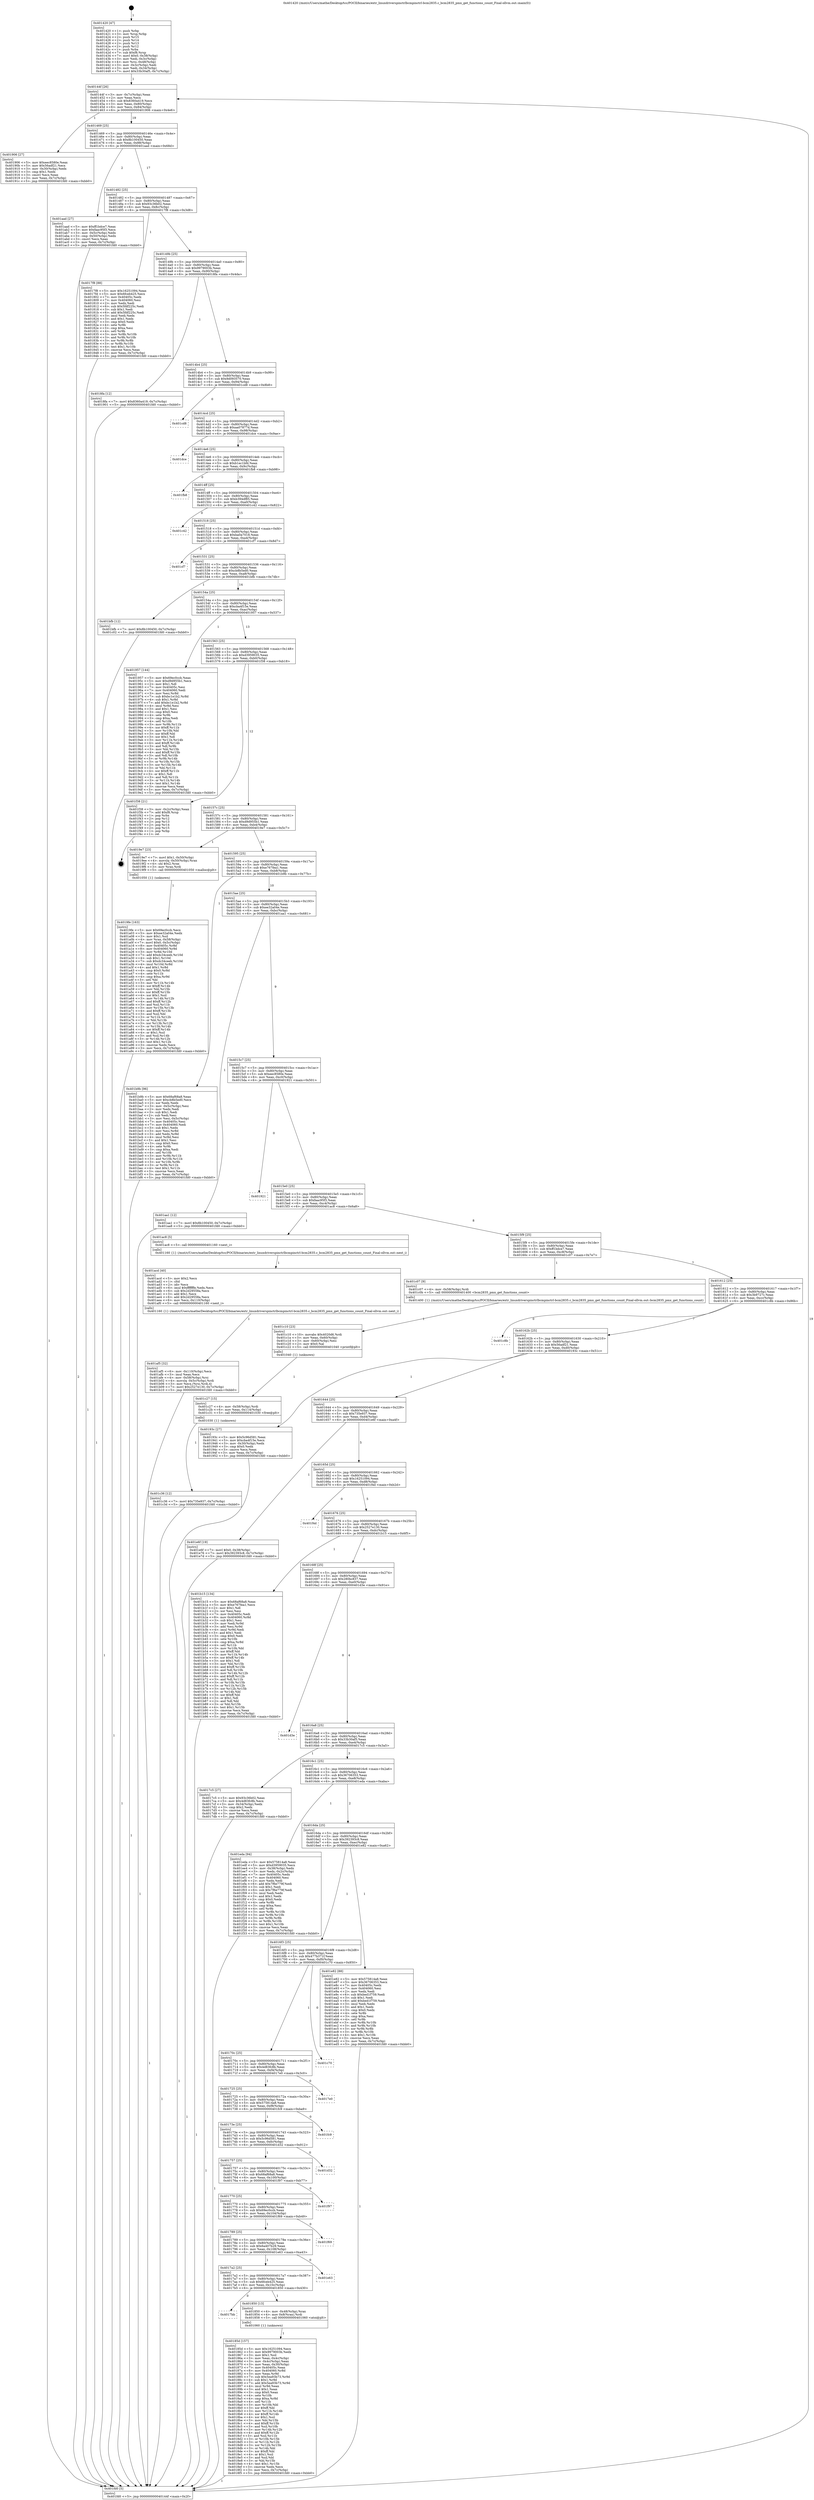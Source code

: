 digraph "0x401420" {
  label = "0x401420 (/mnt/c/Users/mathe/Desktop/tcc/POCII/binaries/extr_linuxdriverspinctrlbcmpinctrl-bcm2835.c_bcm2835_pmx_get_functions_count_Final-ollvm.out::main(0))"
  labelloc = "t"
  node[shape=record]

  Entry [label="",width=0.3,height=0.3,shape=circle,fillcolor=black,style=filled]
  "0x40144f" [label="{
     0x40144f [26]\l
     | [instrs]\l
     &nbsp;&nbsp;0x40144f \<+3\>: mov -0x7c(%rbp),%eax\l
     &nbsp;&nbsp;0x401452 \<+2\>: mov %eax,%ecx\l
     &nbsp;&nbsp;0x401454 \<+6\>: sub $0x8360a419,%ecx\l
     &nbsp;&nbsp;0x40145a \<+3\>: mov %eax,-0x80(%rbp)\l
     &nbsp;&nbsp;0x40145d \<+6\>: mov %ecx,-0x84(%rbp)\l
     &nbsp;&nbsp;0x401463 \<+6\>: je 0000000000401906 \<main+0x4e6\>\l
  }"]
  "0x401906" [label="{
     0x401906 [27]\l
     | [instrs]\l
     &nbsp;&nbsp;0x401906 \<+5\>: mov $0xeec8580e,%eax\l
     &nbsp;&nbsp;0x40190b \<+5\>: mov $0x56adf21,%ecx\l
     &nbsp;&nbsp;0x401910 \<+3\>: mov -0x30(%rbp),%edx\l
     &nbsp;&nbsp;0x401913 \<+3\>: cmp $0x1,%edx\l
     &nbsp;&nbsp;0x401916 \<+3\>: cmovl %ecx,%eax\l
     &nbsp;&nbsp;0x401919 \<+3\>: mov %eax,-0x7c(%rbp)\l
     &nbsp;&nbsp;0x40191c \<+5\>: jmp 0000000000401fd0 \<main+0xbb0\>\l
  }"]
  "0x401469" [label="{
     0x401469 [25]\l
     | [instrs]\l
     &nbsp;&nbsp;0x401469 \<+5\>: jmp 000000000040146e \<main+0x4e\>\l
     &nbsp;&nbsp;0x40146e \<+3\>: mov -0x80(%rbp),%eax\l
     &nbsp;&nbsp;0x401471 \<+5\>: sub $0x8b100450,%eax\l
     &nbsp;&nbsp;0x401476 \<+6\>: mov %eax,-0x88(%rbp)\l
     &nbsp;&nbsp;0x40147c \<+6\>: je 0000000000401aad \<main+0x68d\>\l
  }"]
  Exit [label="",width=0.3,height=0.3,shape=circle,fillcolor=black,style=filled,peripheries=2]
  "0x401aad" [label="{
     0x401aad [27]\l
     | [instrs]\l
     &nbsp;&nbsp;0x401aad \<+5\>: mov $0xff1bdce7,%eax\l
     &nbsp;&nbsp;0x401ab2 \<+5\>: mov $0xfaac95f3,%ecx\l
     &nbsp;&nbsp;0x401ab7 \<+3\>: mov -0x5c(%rbp),%edx\l
     &nbsp;&nbsp;0x401aba \<+3\>: cmp -0x50(%rbp),%edx\l
     &nbsp;&nbsp;0x401abd \<+3\>: cmovl %ecx,%eax\l
     &nbsp;&nbsp;0x401ac0 \<+3\>: mov %eax,-0x7c(%rbp)\l
     &nbsp;&nbsp;0x401ac3 \<+5\>: jmp 0000000000401fd0 \<main+0xbb0\>\l
  }"]
  "0x401482" [label="{
     0x401482 [25]\l
     | [instrs]\l
     &nbsp;&nbsp;0x401482 \<+5\>: jmp 0000000000401487 \<main+0x67\>\l
     &nbsp;&nbsp;0x401487 \<+3\>: mov -0x80(%rbp),%eax\l
     &nbsp;&nbsp;0x40148a \<+5\>: sub $0x93c36b02,%eax\l
     &nbsp;&nbsp;0x40148f \<+6\>: mov %eax,-0x8c(%rbp)\l
     &nbsp;&nbsp;0x401495 \<+6\>: je 00000000004017f8 \<main+0x3d8\>\l
  }"]
  "0x401c36" [label="{
     0x401c36 [12]\l
     | [instrs]\l
     &nbsp;&nbsp;0x401c36 \<+7\>: movl $0x735e937,-0x7c(%rbp)\l
     &nbsp;&nbsp;0x401c3d \<+5\>: jmp 0000000000401fd0 \<main+0xbb0\>\l
  }"]
  "0x4017f8" [label="{
     0x4017f8 [88]\l
     | [instrs]\l
     &nbsp;&nbsp;0x4017f8 \<+5\>: mov $0x16251094,%eax\l
     &nbsp;&nbsp;0x4017fd \<+5\>: mov $0x6fceb425,%ecx\l
     &nbsp;&nbsp;0x401802 \<+7\>: mov 0x40405c,%edx\l
     &nbsp;&nbsp;0x401809 \<+7\>: mov 0x404060,%esi\l
     &nbsp;&nbsp;0x401810 \<+2\>: mov %edx,%edi\l
     &nbsp;&nbsp;0x401812 \<+6\>: sub $0x5fdf225c,%edi\l
     &nbsp;&nbsp;0x401818 \<+3\>: sub $0x1,%edi\l
     &nbsp;&nbsp;0x40181b \<+6\>: add $0x5fdf225c,%edi\l
     &nbsp;&nbsp;0x401821 \<+3\>: imul %edi,%edx\l
     &nbsp;&nbsp;0x401824 \<+3\>: and $0x1,%edx\l
     &nbsp;&nbsp;0x401827 \<+3\>: cmp $0x0,%edx\l
     &nbsp;&nbsp;0x40182a \<+4\>: sete %r8b\l
     &nbsp;&nbsp;0x40182e \<+3\>: cmp $0xa,%esi\l
     &nbsp;&nbsp;0x401831 \<+4\>: setl %r9b\l
     &nbsp;&nbsp;0x401835 \<+3\>: mov %r8b,%r10b\l
     &nbsp;&nbsp;0x401838 \<+3\>: and %r9b,%r10b\l
     &nbsp;&nbsp;0x40183b \<+3\>: xor %r9b,%r8b\l
     &nbsp;&nbsp;0x40183e \<+3\>: or %r8b,%r10b\l
     &nbsp;&nbsp;0x401841 \<+4\>: test $0x1,%r10b\l
     &nbsp;&nbsp;0x401845 \<+3\>: cmovne %ecx,%eax\l
     &nbsp;&nbsp;0x401848 \<+3\>: mov %eax,-0x7c(%rbp)\l
     &nbsp;&nbsp;0x40184b \<+5\>: jmp 0000000000401fd0 \<main+0xbb0\>\l
  }"]
  "0x40149b" [label="{
     0x40149b [25]\l
     | [instrs]\l
     &nbsp;&nbsp;0x40149b \<+5\>: jmp 00000000004014a0 \<main+0x80\>\l
     &nbsp;&nbsp;0x4014a0 \<+3\>: mov -0x80(%rbp),%eax\l
     &nbsp;&nbsp;0x4014a3 \<+5\>: sub $0x9979003b,%eax\l
     &nbsp;&nbsp;0x4014a8 \<+6\>: mov %eax,-0x90(%rbp)\l
     &nbsp;&nbsp;0x4014ae \<+6\>: je 00000000004018fa \<main+0x4da\>\l
  }"]
  "0x401c27" [label="{
     0x401c27 [15]\l
     | [instrs]\l
     &nbsp;&nbsp;0x401c27 \<+4\>: mov -0x58(%rbp),%rdi\l
     &nbsp;&nbsp;0x401c2b \<+6\>: mov %eax,-0x114(%rbp)\l
     &nbsp;&nbsp;0x401c31 \<+5\>: call 0000000000401030 \<free@plt\>\l
     | [calls]\l
     &nbsp;&nbsp;0x401030 \{1\} (unknown)\l
  }"]
  "0x4018fa" [label="{
     0x4018fa [12]\l
     | [instrs]\l
     &nbsp;&nbsp;0x4018fa \<+7\>: movl $0x8360a419,-0x7c(%rbp)\l
     &nbsp;&nbsp;0x401901 \<+5\>: jmp 0000000000401fd0 \<main+0xbb0\>\l
  }"]
  "0x4014b4" [label="{
     0x4014b4 [25]\l
     | [instrs]\l
     &nbsp;&nbsp;0x4014b4 \<+5\>: jmp 00000000004014b9 \<main+0x99\>\l
     &nbsp;&nbsp;0x4014b9 \<+3\>: mov -0x80(%rbp),%eax\l
     &nbsp;&nbsp;0x4014bc \<+5\>: sub $0x9d093570,%eax\l
     &nbsp;&nbsp;0x4014c1 \<+6\>: mov %eax,-0x94(%rbp)\l
     &nbsp;&nbsp;0x4014c7 \<+6\>: je 0000000000401cd8 \<main+0x8b8\>\l
  }"]
  "0x401c10" [label="{
     0x401c10 [23]\l
     | [instrs]\l
     &nbsp;&nbsp;0x401c10 \<+10\>: movabs $0x4020d6,%rdi\l
     &nbsp;&nbsp;0x401c1a \<+3\>: mov %eax,-0x60(%rbp)\l
     &nbsp;&nbsp;0x401c1d \<+3\>: mov -0x60(%rbp),%esi\l
     &nbsp;&nbsp;0x401c20 \<+2\>: mov $0x0,%al\l
     &nbsp;&nbsp;0x401c22 \<+5\>: call 0000000000401040 \<printf@plt\>\l
     | [calls]\l
     &nbsp;&nbsp;0x401040 \{1\} (unknown)\l
  }"]
  "0x401cd8" [label="{
     0x401cd8\l
  }", style=dashed]
  "0x4014cd" [label="{
     0x4014cd [25]\l
     | [instrs]\l
     &nbsp;&nbsp;0x4014cd \<+5\>: jmp 00000000004014d2 \<main+0xb2\>\l
     &nbsp;&nbsp;0x4014d2 \<+3\>: mov -0x80(%rbp),%eax\l
     &nbsp;&nbsp;0x4014d5 \<+5\>: sub $0xaa07877d,%eax\l
     &nbsp;&nbsp;0x4014da \<+6\>: mov %eax,-0x98(%rbp)\l
     &nbsp;&nbsp;0x4014e0 \<+6\>: je 0000000000401dce \<main+0x9ae\>\l
  }"]
  "0x401af5" [label="{
     0x401af5 [32]\l
     | [instrs]\l
     &nbsp;&nbsp;0x401af5 \<+6\>: mov -0x110(%rbp),%ecx\l
     &nbsp;&nbsp;0x401afb \<+3\>: imul %eax,%ecx\l
     &nbsp;&nbsp;0x401afe \<+4\>: mov -0x58(%rbp),%rsi\l
     &nbsp;&nbsp;0x401b02 \<+4\>: movslq -0x5c(%rbp),%rdi\l
     &nbsp;&nbsp;0x401b06 \<+3\>: mov %ecx,(%rsi,%rdi,4)\l
     &nbsp;&nbsp;0x401b09 \<+7\>: movl $0x2527e130,-0x7c(%rbp)\l
     &nbsp;&nbsp;0x401b10 \<+5\>: jmp 0000000000401fd0 \<main+0xbb0\>\l
  }"]
  "0x401dce" [label="{
     0x401dce\l
  }", style=dashed]
  "0x4014e6" [label="{
     0x4014e6 [25]\l
     | [instrs]\l
     &nbsp;&nbsp;0x4014e6 \<+5\>: jmp 00000000004014eb \<main+0xcb\>\l
     &nbsp;&nbsp;0x4014eb \<+3\>: mov -0x80(%rbp),%eax\l
     &nbsp;&nbsp;0x4014ee \<+5\>: sub $0xb1ec1bfd,%eax\l
     &nbsp;&nbsp;0x4014f3 \<+6\>: mov %eax,-0x9c(%rbp)\l
     &nbsp;&nbsp;0x4014f9 \<+6\>: je 0000000000401fb8 \<main+0xb98\>\l
  }"]
  "0x401acd" [label="{
     0x401acd [40]\l
     | [instrs]\l
     &nbsp;&nbsp;0x401acd \<+5\>: mov $0x2,%ecx\l
     &nbsp;&nbsp;0x401ad2 \<+1\>: cltd\l
     &nbsp;&nbsp;0x401ad3 \<+2\>: idiv %ecx\l
     &nbsp;&nbsp;0x401ad5 \<+6\>: imul $0xfffffffe,%edx,%ecx\l
     &nbsp;&nbsp;0x401adb \<+6\>: sub $0x2d29558a,%ecx\l
     &nbsp;&nbsp;0x401ae1 \<+3\>: add $0x1,%ecx\l
     &nbsp;&nbsp;0x401ae4 \<+6\>: add $0x2d29558a,%ecx\l
     &nbsp;&nbsp;0x401aea \<+6\>: mov %ecx,-0x110(%rbp)\l
     &nbsp;&nbsp;0x401af0 \<+5\>: call 0000000000401160 \<next_i\>\l
     | [calls]\l
     &nbsp;&nbsp;0x401160 \{1\} (/mnt/c/Users/mathe/Desktop/tcc/POCII/binaries/extr_linuxdriverspinctrlbcmpinctrl-bcm2835.c_bcm2835_pmx_get_functions_count_Final-ollvm.out::next_i)\l
  }"]
  "0x401fb8" [label="{
     0x401fb8\l
  }", style=dashed]
  "0x4014ff" [label="{
     0x4014ff [25]\l
     | [instrs]\l
     &nbsp;&nbsp;0x4014ff \<+5\>: jmp 0000000000401504 \<main+0xe4\>\l
     &nbsp;&nbsp;0x401504 \<+3\>: mov -0x80(%rbp),%eax\l
     &nbsp;&nbsp;0x401507 \<+5\>: sub $0xb394df85,%eax\l
     &nbsp;&nbsp;0x40150c \<+6\>: mov %eax,-0xa0(%rbp)\l
     &nbsp;&nbsp;0x401512 \<+6\>: je 0000000000401c42 \<main+0x822\>\l
  }"]
  "0x4019fe" [label="{
     0x4019fe [163]\l
     | [instrs]\l
     &nbsp;&nbsp;0x4019fe \<+5\>: mov $0x69ec0ccb,%ecx\l
     &nbsp;&nbsp;0x401a03 \<+5\>: mov $0xee32a04e,%edx\l
     &nbsp;&nbsp;0x401a08 \<+3\>: mov $0x1,%sil\l
     &nbsp;&nbsp;0x401a0b \<+4\>: mov %rax,-0x58(%rbp)\l
     &nbsp;&nbsp;0x401a0f \<+7\>: movl $0x0,-0x5c(%rbp)\l
     &nbsp;&nbsp;0x401a16 \<+8\>: mov 0x40405c,%r8d\l
     &nbsp;&nbsp;0x401a1e \<+8\>: mov 0x404060,%r9d\l
     &nbsp;&nbsp;0x401a26 \<+3\>: mov %r8d,%r10d\l
     &nbsp;&nbsp;0x401a29 \<+7\>: add $0xdc34ceeb,%r10d\l
     &nbsp;&nbsp;0x401a30 \<+4\>: sub $0x1,%r10d\l
     &nbsp;&nbsp;0x401a34 \<+7\>: sub $0xdc34ceeb,%r10d\l
     &nbsp;&nbsp;0x401a3b \<+4\>: imul %r10d,%r8d\l
     &nbsp;&nbsp;0x401a3f \<+4\>: and $0x1,%r8d\l
     &nbsp;&nbsp;0x401a43 \<+4\>: cmp $0x0,%r8d\l
     &nbsp;&nbsp;0x401a47 \<+4\>: sete %r11b\l
     &nbsp;&nbsp;0x401a4b \<+4\>: cmp $0xa,%r9d\l
     &nbsp;&nbsp;0x401a4f \<+3\>: setl %bl\l
     &nbsp;&nbsp;0x401a52 \<+3\>: mov %r11b,%r14b\l
     &nbsp;&nbsp;0x401a55 \<+4\>: xor $0xff,%r14b\l
     &nbsp;&nbsp;0x401a59 \<+3\>: mov %bl,%r15b\l
     &nbsp;&nbsp;0x401a5c \<+4\>: xor $0xff,%r15b\l
     &nbsp;&nbsp;0x401a60 \<+4\>: xor $0x1,%sil\l
     &nbsp;&nbsp;0x401a64 \<+3\>: mov %r14b,%r12b\l
     &nbsp;&nbsp;0x401a67 \<+4\>: and $0xff,%r12b\l
     &nbsp;&nbsp;0x401a6b \<+3\>: and %sil,%r11b\l
     &nbsp;&nbsp;0x401a6e \<+3\>: mov %r15b,%r13b\l
     &nbsp;&nbsp;0x401a71 \<+4\>: and $0xff,%r13b\l
     &nbsp;&nbsp;0x401a75 \<+3\>: and %sil,%bl\l
     &nbsp;&nbsp;0x401a78 \<+3\>: or %r11b,%r12b\l
     &nbsp;&nbsp;0x401a7b \<+3\>: or %bl,%r13b\l
     &nbsp;&nbsp;0x401a7e \<+3\>: xor %r13b,%r12b\l
     &nbsp;&nbsp;0x401a81 \<+3\>: or %r15b,%r14b\l
     &nbsp;&nbsp;0x401a84 \<+4\>: xor $0xff,%r14b\l
     &nbsp;&nbsp;0x401a88 \<+4\>: or $0x1,%sil\l
     &nbsp;&nbsp;0x401a8c \<+3\>: and %sil,%r14b\l
     &nbsp;&nbsp;0x401a8f \<+3\>: or %r14b,%r12b\l
     &nbsp;&nbsp;0x401a92 \<+4\>: test $0x1,%r12b\l
     &nbsp;&nbsp;0x401a96 \<+3\>: cmovne %edx,%ecx\l
     &nbsp;&nbsp;0x401a99 \<+3\>: mov %ecx,-0x7c(%rbp)\l
     &nbsp;&nbsp;0x401a9c \<+5\>: jmp 0000000000401fd0 \<main+0xbb0\>\l
  }"]
  "0x401c42" [label="{
     0x401c42\l
  }", style=dashed]
  "0x401518" [label="{
     0x401518 [25]\l
     | [instrs]\l
     &nbsp;&nbsp;0x401518 \<+5\>: jmp 000000000040151d \<main+0xfd\>\l
     &nbsp;&nbsp;0x40151d \<+3\>: mov -0x80(%rbp),%eax\l
     &nbsp;&nbsp;0x401520 \<+5\>: sub $0xba0a7018,%eax\l
     &nbsp;&nbsp;0x401525 \<+6\>: mov %eax,-0xa4(%rbp)\l
     &nbsp;&nbsp;0x40152b \<+6\>: je 0000000000401cf7 \<main+0x8d7\>\l
  }"]
  "0x40185d" [label="{
     0x40185d [157]\l
     | [instrs]\l
     &nbsp;&nbsp;0x40185d \<+5\>: mov $0x16251094,%ecx\l
     &nbsp;&nbsp;0x401862 \<+5\>: mov $0x9979003b,%edx\l
     &nbsp;&nbsp;0x401867 \<+3\>: mov $0x1,%sil\l
     &nbsp;&nbsp;0x40186a \<+3\>: mov %eax,-0x4c(%rbp)\l
     &nbsp;&nbsp;0x40186d \<+3\>: mov -0x4c(%rbp),%eax\l
     &nbsp;&nbsp;0x401870 \<+3\>: mov %eax,-0x30(%rbp)\l
     &nbsp;&nbsp;0x401873 \<+7\>: mov 0x40405c,%eax\l
     &nbsp;&nbsp;0x40187a \<+8\>: mov 0x404060,%r8d\l
     &nbsp;&nbsp;0x401882 \<+3\>: mov %eax,%r9d\l
     &nbsp;&nbsp;0x401885 \<+7\>: sub $0x5ea93b73,%r9d\l
     &nbsp;&nbsp;0x40188c \<+4\>: sub $0x1,%r9d\l
     &nbsp;&nbsp;0x401890 \<+7\>: add $0x5ea93b73,%r9d\l
     &nbsp;&nbsp;0x401897 \<+4\>: imul %r9d,%eax\l
     &nbsp;&nbsp;0x40189b \<+3\>: and $0x1,%eax\l
     &nbsp;&nbsp;0x40189e \<+3\>: cmp $0x0,%eax\l
     &nbsp;&nbsp;0x4018a1 \<+4\>: sete %r10b\l
     &nbsp;&nbsp;0x4018a5 \<+4\>: cmp $0xa,%r8d\l
     &nbsp;&nbsp;0x4018a9 \<+4\>: setl %r11b\l
     &nbsp;&nbsp;0x4018ad \<+3\>: mov %r10b,%bl\l
     &nbsp;&nbsp;0x4018b0 \<+3\>: xor $0xff,%bl\l
     &nbsp;&nbsp;0x4018b3 \<+3\>: mov %r11b,%r14b\l
     &nbsp;&nbsp;0x4018b6 \<+4\>: xor $0xff,%r14b\l
     &nbsp;&nbsp;0x4018ba \<+4\>: xor $0x1,%sil\l
     &nbsp;&nbsp;0x4018be \<+3\>: mov %bl,%r15b\l
     &nbsp;&nbsp;0x4018c1 \<+4\>: and $0xff,%r15b\l
     &nbsp;&nbsp;0x4018c5 \<+3\>: and %sil,%r10b\l
     &nbsp;&nbsp;0x4018c8 \<+3\>: mov %r14b,%r12b\l
     &nbsp;&nbsp;0x4018cb \<+4\>: and $0xff,%r12b\l
     &nbsp;&nbsp;0x4018cf \<+3\>: and %sil,%r11b\l
     &nbsp;&nbsp;0x4018d2 \<+3\>: or %r10b,%r15b\l
     &nbsp;&nbsp;0x4018d5 \<+3\>: or %r11b,%r12b\l
     &nbsp;&nbsp;0x4018d8 \<+3\>: xor %r12b,%r15b\l
     &nbsp;&nbsp;0x4018db \<+3\>: or %r14b,%bl\l
     &nbsp;&nbsp;0x4018de \<+3\>: xor $0xff,%bl\l
     &nbsp;&nbsp;0x4018e1 \<+4\>: or $0x1,%sil\l
     &nbsp;&nbsp;0x4018e5 \<+3\>: and %sil,%bl\l
     &nbsp;&nbsp;0x4018e8 \<+3\>: or %bl,%r15b\l
     &nbsp;&nbsp;0x4018eb \<+4\>: test $0x1,%r15b\l
     &nbsp;&nbsp;0x4018ef \<+3\>: cmovne %edx,%ecx\l
     &nbsp;&nbsp;0x4018f2 \<+3\>: mov %ecx,-0x7c(%rbp)\l
     &nbsp;&nbsp;0x4018f5 \<+5\>: jmp 0000000000401fd0 \<main+0xbb0\>\l
  }"]
  "0x401cf7" [label="{
     0x401cf7\l
  }", style=dashed]
  "0x401531" [label="{
     0x401531 [25]\l
     | [instrs]\l
     &nbsp;&nbsp;0x401531 \<+5\>: jmp 0000000000401536 \<main+0x116\>\l
     &nbsp;&nbsp;0x401536 \<+3\>: mov -0x80(%rbp),%eax\l
     &nbsp;&nbsp;0x401539 \<+5\>: sub $0xcb8b5ed0,%eax\l
     &nbsp;&nbsp;0x40153e \<+6\>: mov %eax,-0xa8(%rbp)\l
     &nbsp;&nbsp;0x401544 \<+6\>: je 0000000000401bfb \<main+0x7db\>\l
  }"]
  "0x4017bb" [label="{
     0x4017bb\l
  }", style=dashed]
  "0x401bfb" [label="{
     0x401bfb [12]\l
     | [instrs]\l
     &nbsp;&nbsp;0x401bfb \<+7\>: movl $0x8b100450,-0x7c(%rbp)\l
     &nbsp;&nbsp;0x401c02 \<+5\>: jmp 0000000000401fd0 \<main+0xbb0\>\l
  }"]
  "0x40154a" [label="{
     0x40154a [25]\l
     | [instrs]\l
     &nbsp;&nbsp;0x40154a \<+5\>: jmp 000000000040154f \<main+0x12f\>\l
     &nbsp;&nbsp;0x40154f \<+3\>: mov -0x80(%rbp),%eax\l
     &nbsp;&nbsp;0x401552 \<+5\>: sub $0xcba4f15e,%eax\l
     &nbsp;&nbsp;0x401557 \<+6\>: mov %eax,-0xac(%rbp)\l
     &nbsp;&nbsp;0x40155d \<+6\>: je 0000000000401957 \<main+0x537\>\l
  }"]
  "0x401850" [label="{
     0x401850 [13]\l
     | [instrs]\l
     &nbsp;&nbsp;0x401850 \<+4\>: mov -0x48(%rbp),%rax\l
     &nbsp;&nbsp;0x401854 \<+4\>: mov 0x8(%rax),%rdi\l
     &nbsp;&nbsp;0x401858 \<+5\>: call 0000000000401060 \<atoi@plt\>\l
     | [calls]\l
     &nbsp;&nbsp;0x401060 \{1\} (unknown)\l
  }"]
  "0x401957" [label="{
     0x401957 [144]\l
     | [instrs]\l
     &nbsp;&nbsp;0x401957 \<+5\>: mov $0x69ec0ccb,%eax\l
     &nbsp;&nbsp;0x40195c \<+5\>: mov $0xd9d955b1,%ecx\l
     &nbsp;&nbsp;0x401961 \<+2\>: mov $0x1,%dl\l
     &nbsp;&nbsp;0x401963 \<+7\>: mov 0x40405c,%esi\l
     &nbsp;&nbsp;0x40196a \<+7\>: mov 0x404060,%edi\l
     &nbsp;&nbsp;0x401971 \<+3\>: mov %esi,%r8d\l
     &nbsp;&nbsp;0x401974 \<+7\>: sub $0xbc1e1b2,%r8d\l
     &nbsp;&nbsp;0x40197b \<+4\>: sub $0x1,%r8d\l
     &nbsp;&nbsp;0x40197f \<+7\>: add $0xbc1e1b2,%r8d\l
     &nbsp;&nbsp;0x401986 \<+4\>: imul %r8d,%esi\l
     &nbsp;&nbsp;0x40198a \<+3\>: and $0x1,%esi\l
     &nbsp;&nbsp;0x40198d \<+3\>: cmp $0x0,%esi\l
     &nbsp;&nbsp;0x401990 \<+4\>: sete %r9b\l
     &nbsp;&nbsp;0x401994 \<+3\>: cmp $0xa,%edi\l
     &nbsp;&nbsp;0x401997 \<+4\>: setl %r10b\l
     &nbsp;&nbsp;0x40199b \<+3\>: mov %r9b,%r11b\l
     &nbsp;&nbsp;0x40199e \<+4\>: xor $0xff,%r11b\l
     &nbsp;&nbsp;0x4019a2 \<+3\>: mov %r10b,%bl\l
     &nbsp;&nbsp;0x4019a5 \<+3\>: xor $0xff,%bl\l
     &nbsp;&nbsp;0x4019a8 \<+3\>: xor $0x1,%dl\l
     &nbsp;&nbsp;0x4019ab \<+3\>: mov %r11b,%r14b\l
     &nbsp;&nbsp;0x4019ae \<+4\>: and $0xff,%r14b\l
     &nbsp;&nbsp;0x4019b2 \<+3\>: and %dl,%r9b\l
     &nbsp;&nbsp;0x4019b5 \<+3\>: mov %bl,%r15b\l
     &nbsp;&nbsp;0x4019b8 \<+4\>: and $0xff,%r15b\l
     &nbsp;&nbsp;0x4019bc \<+3\>: and %dl,%r10b\l
     &nbsp;&nbsp;0x4019bf \<+3\>: or %r9b,%r14b\l
     &nbsp;&nbsp;0x4019c2 \<+3\>: or %r10b,%r15b\l
     &nbsp;&nbsp;0x4019c5 \<+3\>: xor %r15b,%r14b\l
     &nbsp;&nbsp;0x4019c8 \<+3\>: or %bl,%r11b\l
     &nbsp;&nbsp;0x4019cb \<+4\>: xor $0xff,%r11b\l
     &nbsp;&nbsp;0x4019cf \<+3\>: or $0x1,%dl\l
     &nbsp;&nbsp;0x4019d2 \<+3\>: and %dl,%r11b\l
     &nbsp;&nbsp;0x4019d5 \<+3\>: or %r11b,%r14b\l
     &nbsp;&nbsp;0x4019d8 \<+4\>: test $0x1,%r14b\l
     &nbsp;&nbsp;0x4019dc \<+3\>: cmovne %ecx,%eax\l
     &nbsp;&nbsp;0x4019df \<+3\>: mov %eax,-0x7c(%rbp)\l
     &nbsp;&nbsp;0x4019e2 \<+5\>: jmp 0000000000401fd0 \<main+0xbb0\>\l
  }"]
  "0x401563" [label="{
     0x401563 [25]\l
     | [instrs]\l
     &nbsp;&nbsp;0x401563 \<+5\>: jmp 0000000000401568 \<main+0x148\>\l
     &nbsp;&nbsp;0x401568 \<+3\>: mov -0x80(%rbp),%eax\l
     &nbsp;&nbsp;0x40156b \<+5\>: sub $0xd3959035,%eax\l
     &nbsp;&nbsp;0x401570 \<+6\>: mov %eax,-0xb0(%rbp)\l
     &nbsp;&nbsp;0x401576 \<+6\>: je 0000000000401f38 \<main+0xb18\>\l
  }"]
  "0x4017a2" [label="{
     0x4017a2 [25]\l
     | [instrs]\l
     &nbsp;&nbsp;0x4017a2 \<+5\>: jmp 00000000004017a7 \<main+0x387\>\l
     &nbsp;&nbsp;0x4017a7 \<+3\>: mov -0x80(%rbp),%eax\l
     &nbsp;&nbsp;0x4017aa \<+5\>: sub $0x6fceb425,%eax\l
     &nbsp;&nbsp;0x4017af \<+6\>: mov %eax,-0x10c(%rbp)\l
     &nbsp;&nbsp;0x4017b5 \<+6\>: je 0000000000401850 \<main+0x430\>\l
  }"]
  "0x401f38" [label="{
     0x401f38 [21]\l
     | [instrs]\l
     &nbsp;&nbsp;0x401f38 \<+3\>: mov -0x2c(%rbp),%eax\l
     &nbsp;&nbsp;0x401f3b \<+7\>: add $0xf8,%rsp\l
     &nbsp;&nbsp;0x401f42 \<+1\>: pop %rbx\l
     &nbsp;&nbsp;0x401f43 \<+2\>: pop %r12\l
     &nbsp;&nbsp;0x401f45 \<+2\>: pop %r13\l
     &nbsp;&nbsp;0x401f47 \<+2\>: pop %r14\l
     &nbsp;&nbsp;0x401f49 \<+2\>: pop %r15\l
     &nbsp;&nbsp;0x401f4b \<+1\>: pop %rbp\l
     &nbsp;&nbsp;0x401f4c \<+1\>: ret\l
  }"]
  "0x40157c" [label="{
     0x40157c [25]\l
     | [instrs]\l
     &nbsp;&nbsp;0x40157c \<+5\>: jmp 0000000000401581 \<main+0x161\>\l
     &nbsp;&nbsp;0x401581 \<+3\>: mov -0x80(%rbp),%eax\l
     &nbsp;&nbsp;0x401584 \<+5\>: sub $0xd9d955b1,%eax\l
     &nbsp;&nbsp;0x401589 \<+6\>: mov %eax,-0xb4(%rbp)\l
     &nbsp;&nbsp;0x40158f \<+6\>: je 00000000004019e7 \<main+0x5c7\>\l
  }"]
  "0x401e63" [label="{
     0x401e63\l
  }", style=dashed]
  "0x4019e7" [label="{
     0x4019e7 [23]\l
     | [instrs]\l
     &nbsp;&nbsp;0x4019e7 \<+7\>: movl $0x1,-0x50(%rbp)\l
     &nbsp;&nbsp;0x4019ee \<+4\>: movslq -0x50(%rbp),%rax\l
     &nbsp;&nbsp;0x4019f2 \<+4\>: shl $0x2,%rax\l
     &nbsp;&nbsp;0x4019f6 \<+3\>: mov %rax,%rdi\l
     &nbsp;&nbsp;0x4019f9 \<+5\>: call 0000000000401050 \<malloc@plt\>\l
     | [calls]\l
     &nbsp;&nbsp;0x401050 \{1\} (unknown)\l
  }"]
  "0x401595" [label="{
     0x401595 [25]\l
     | [instrs]\l
     &nbsp;&nbsp;0x401595 \<+5\>: jmp 000000000040159a \<main+0x17a\>\l
     &nbsp;&nbsp;0x40159a \<+3\>: mov -0x80(%rbp),%eax\l
     &nbsp;&nbsp;0x40159d \<+5\>: sub $0xe767fea1,%eax\l
     &nbsp;&nbsp;0x4015a2 \<+6\>: mov %eax,-0xb8(%rbp)\l
     &nbsp;&nbsp;0x4015a8 \<+6\>: je 0000000000401b9b \<main+0x77b\>\l
  }"]
  "0x401789" [label="{
     0x401789 [25]\l
     | [instrs]\l
     &nbsp;&nbsp;0x401789 \<+5\>: jmp 000000000040178e \<main+0x36e\>\l
     &nbsp;&nbsp;0x40178e \<+3\>: mov -0x80(%rbp),%eax\l
     &nbsp;&nbsp;0x401791 \<+5\>: sub $0x6a407b29,%eax\l
     &nbsp;&nbsp;0x401796 \<+6\>: mov %eax,-0x108(%rbp)\l
     &nbsp;&nbsp;0x40179c \<+6\>: je 0000000000401e63 \<main+0xa43\>\l
  }"]
  "0x401b9b" [label="{
     0x401b9b [96]\l
     | [instrs]\l
     &nbsp;&nbsp;0x401b9b \<+5\>: mov $0x68af68a8,%eax\l
     &nbsp;&nbsp;0x401ba0 \<+5\>: mov $0xcb8b5ed0,%ecx\l
     &nbsp;&nbsp;0x401ba5 \<+2\>: xor %edx,%edx\l
     &nbsp;&nbsp;0x401ba7 \<+3\>: mov -0x5c(%rbp),%esi\l
     &nbsp;&nbsp;0x401baa \<+2\>: mov %edx,%edi\l
     &nbsp;&nbsp;0x401bac \<+3\>: sub $0x1,%edi\l
     &nbsp;&nbsp;0x401baf \<+2\>: sub %edi,%esi\l
     &nbsp;&nbsp;0x401bb1 \<+3\>: mov %esi,-0x5c(%rbp)\l
     &nbsp;&nbsp;0x401bb4 \<+7\>: mov 0x40405c,%esi\l
     &nbsp;&nbsp;0x401bbb \<+7\>: mov 0x404060,%edi\l
     &nbsp;&nbsp;0x401bc2 \<+3\>: sub $0x1,%edx\l
     &nbsp;&nbsp;0x401bc5 \<+3\>: mov %esi,%r8d\l
     &nbsp;&nbsp;0x401bc8 \<+3\>: add %edx,%r8d\l
     &nbsp;&nbsp;0x401bcb \<+4\>: imul %r8d,%esi\l
     &nbsp;&nbsp;0x401bcf \<+3\>: and $0x1,%esi\l
     &nbsp;&nbsp;0x401bd2 \<+3\>: cmp $0x0,%esi\l
     &nbsp;&nbsp;0x401bd5 \<+4\>: sete %r9b\l
     &nbsp;&nbsp;0x401bd9 \<+3\>: cmp $0xa,%edi\l
     &nbsp;&nbsp;0x401bdc \<+4\>: setl %r10b\l
     &nbsp;&nbsp;0x401be0 \<+3\>: mov %r9b,%r11b\l
     &nbsp;&nbsp;0x401be3 \<+3\>: and %r10b,%r11b\l
     &nbsp;&nbsp;0x401be6 \<+3\>: xor %r10b,%r9b\l
     &nbsp;&nbsp;0x401be9 \<+3\>: or %r9b,%r11b\l
     &nbsp;&nbsp;0x401bec \<+4\>: test $0x1,%r11b\l
     &nbsp;&nbsp;0x401bf0 \<+3\>: cmovne %ecx,%eax\l
     &nbsp;&nbsp;0x401bf3 \<+3\>: mov %eax,-0x7c(%rbp)\l
     &nbsp;&nbsp;0x401bf6 \<+5\>: jmp 0000000000401fd0 \<main+0xbb0\>\l
  }"]
  "0x4015ae" [label="{
     0x4015ae [25]\l
     | [instrs]\l
     &nbsp;&nbsp;0x4015ae \<+5\>: jmp 00000000004015b3 \<main+0x193\>\l
     &nbsp;&nbsp;0x4015b3 \<+3\>: mov -0x80(%rbp),%eax\l
     &nbsp;&nbsp;0x4015b6 \<+5\>: sub $0xee32a04e,%eax\l
     &nbsp;&nbsp;0x4015bb \<+6\>: mov %eax,-0xbc(%rbp)\l
     &nbsp;&nbsp;0x4015c1 \<+6\>: je 0000000000401aa1 \<main+0x681\>\l
  }"]
  "0x401f69" [label="{
     0x401f69\l
  }", style=dashed]
  "0x401aa1" [label="{
     0x401aa1 [12]\l
     | [instrs]\l
     &nbsp;&nbsp;0x401aa1 \<+7\>: movl $0x8b100450,-0x7c(%rbp)\l
     &nbsp;&nbsp;0x401aa8 \<+5\>: jmp 0000000000401fd0 \<main+0xbb0\>\l
  }"]
  "0x4015c7" [label="{
     0x4015c7 [25]\l
     | [instrs]\l
     &nbsp;&nbsp;0x4015c7 \<+5\>: jmp 00000000004015cc \<main+0x1ac\>\l
     &nbsp;&nbsp;0x4015cc \<+3\>: mov -0x80(%rbp),%eax\l
     &nbsp;&nbsp;0x4015cf \<+5\>: sub $0xeec8580e,%eax\l
     &nbsp;&nbsp;0x4015d4 \<+6\>: mov %eax,-0xc0(%rbp)\l
     &nbsp;&nbsp;0x4015da \<+6\>: je 0000000000401921 \<main+0x501\>\l
  }"]
  "0x401770" [label="{
     0x401770 [25]\l
     | [instrs]\l
     &nbsp;&nbsp;0x401770 \<+5\>: jmp 0000000000401775 \<main+0x355\>\l
     &nbsp;&nbsp;0x401775 \<+3\>: mov -0x80(%rbp),%eax\l
     &nbsp;&nbsp;0x401778 \<+5\>: sub $0x69ec0ccb,%eax\l
     &nbsp;&nbsp;0x40177d \<+6\>: mov %eax,-0x104(%rbp)\l
     &nbsp;&nbsp;0x401783 \<+6\>: je 0000000000401f69 \<main+0xb49\>\l
  }"]
  "0x401921" [label="{
     0x401921\l
  }", style=dashed]
  "0x4015e0" [label="{
     0x4015e0 [25]\l
     | [instrs]\l
     &nbsp;&nbsp;0x4015e0 \<+5\>: jmp 00000000004015e5 \<main+0x1c5\>\l
     &nbsp;&nbsp;0x4015e5 \<+3\>: mov -0x80(%rbp),%eax\l
     &nbsp;&nbsp;0x4015e8 \<+5\>: sub $0xfaac95f3,%eax\l
     &nbsp;&nbsp;0x4015ed \<+6\>: mov %eax,-0xc4(%rbp)\l
     &nbsp;&nbsp;0x4015f3 \<+6\>: je 0000000000401ac8 \<main+0x6a8\>\l
  }"]
  "0x401f97" [label="{
     0x401f97\l
  }", style=dashed]
  "0x401ac8" [label="{
     0x401ac8 [5]\l
     | [instrs]\l
     &nbsp;&nbsp;0x401ac8 \<+5\>: call 0000000000401160 \<next_i\>\l
     | [calls]\l
     &nbsp;&nbsp;0x401160 \{1\} (/mnt/c/Users/mathe/Desktop/tcc/POCII/binaries/extr_linuxdriverspinctrlbcmpinctrl-bcm2835.c_bcm2835_pmx_get_functions_count_Final-ollvm.out::next_i)\l
  }"]
  "0x4015f9" [label="{
     0x4015f9 [25]\l
     | [instrs]\l
     &nbsp;&nbsp;0x4015f9 \<+5\>: jmp 00000000004015fe \<main+0x1de\>\l
     &nbsp;&nbsp;0x4015fe \<+3\>: mov -0x80(%rbp),%eax\l
     &nbsp;&nbsp;0x401601 \<+5\>: sub $0xff1bdce7,%eax\l
     &nbsp;&nbsp;0x401606 \<+6\>: mov %eax,-0xc8(%rbp)\l
     &nbsp;&nbsp;0x40160c \<+6\>: je 0000000000401c07 \<main+0x7e7\>\l
  }"]
  "0x401757" [label="{
     0x401757 [25]\l
     | [instrs]\l
     &nbsp;&nbsp;0x401757 \<+5\>: jmp 000000000040175c \<main+0x33c\>\l
     &nbsp;&nbsp;0x40175c \<+3\>: mov -0x80(%rbp),%eax\l
     &nbsp;&nbsp;0x40175f \<+5\>: sub $0x68af68a8,%eax\l
     &nbsp;&nbsp;0x401764 \<+6\>: mov %eax,-0x100(%rbp)\l
     &nbsp;&nbsp;0x40176a \<+6\>: je 0000000000401f97 \<main+0xb77\>\l
  }"]
  "0x401c07" [label="{
     0x401c07 [9]\l
     | [instrs]\l
     &nbsp;&nbsp;0x401c07 \<+4\>: mov -0x58(%rbp),%rdi\l
     &nbsp;&nbsp;0x401c0b \<+5\>: call 0000000000401400 \<bcm2835_pmx_get_functions_count\>\l
     | [calls]\l
     &nbsp;&nbsp;0x401400 \{1\} (/mnt/c/Users/mathe/Desktop/tcc/POCII/binaries/extr_linuxdriverspinctrlbcmpinctrl-bcm2835.c_bcm2835_pmx_get_functions_count_Final-ollvm.out::bcm2835_pmx_get_functions_count)\l
  }"]
  "0x401612" [label="{
     0x401612 [25]\l
     | [instrs]\l
     &nbsp;&nbsp;0x401612 \<+5\>: jmp 0000000000401617 \<main+0x1f7\>\l
     &nbsp;&nbsp;0x401617 \<+3\>: mov -0x80(%rbp),%eax\l
     &nbsp;&nbsp;0x40161a \<+5\>: sub $0x3b9727c,%eax\l
     &nbsp;&nbsp;0x40161f \<+6\>: mov %eax,-0xcc(%rbp)\l
     &nbsp;&nbsp;0x401625 \<+6\>: je 0000000000401c8b \<main+0x86b\>\l
  }"]
  "0x401d32" [label="{
     0x401d32\l
  }", style=dashed]
  "0x401c8b" [label="{
     0x401c8b\l
  }", style=dashed]
  "0x40162b" [label="{
     0x40162b [25]\l
     | [instrs]\l
     &nbsp;&nbsp;0x40162b \<+5\>: jmp 0000000000401630 \<main+0x210\>\l
     &nbsp;&nbsp;0x401630 \<+3\>: mov -0x80(%rbp),%eax\l
     &nbsp;&nbsp;0x401633 \<+5\>: sub $0x56adf21,%eax\l
     &nbsp;&nbsp;0x401638 \<+6\>: mov %eax,-0xd0(%rbp)\l
     &nbsp;&nbsp;0x40163e \<+6\>: je 000000000040193c \<main+0x51c\>\l
  }"]
  "0x40173e" [label="{
     0x40173e [25]\l
     | [instrs]\l
     &nbsp;&nbsp;0x40173e \<+5\>: jmp 0000000000401743 \<main+0x323\>\l
     &nbsp;&nbsp;0x401743 \<+3\>: mov -0x80(%rbp),%eax\l
     &nbsp;&nbsp;0x401746 \<+5\>: sub $0x5c96d581,%eax\l
     &nbsp;&nbsp;0x40174b \<+6\>: mov %eax,-0xfc(%rbp)\l
     &nbsp;&nbsp;0x401751 \<+6\>: je 0000000000401d32 \<main+0x912\>\l
  }"]
  "0x40193c" [label="{
     0x40193c [27]\l
     | [instrs]\l
     &nbsp;&nbsp;0x40193c \<+5\>: mov $0x5c96d581,%eax\l
     &nbsp;&nbsp;0x401941 \<+5\>: mov $0xcba4f15e,%ecx\l
     &nbsp;&nbsp;0x401946 \<+3\>: mov -0x30(%rbp),%edx\l
     &nbsp;&nbsp;0x401949 \<+3\>: cmp $0x0,%edx\l
     &nbsp;&nbsp;0x40194c \<+3\>: cmove %ecx,%eax\l
     &nbsp;&nbsp;0x40194f \<+3\>: mov %eax,-0x7c(%rbp)\l
     &nbsp;&nbsp;0x401952 \<+5\>: jmp 0000000000401fd0 \<main+0xbb0\>\l
  }"]
  "0x401644" [label="{
     0x401644 [25]\l
     | [instrs]\l
     &nbsp;&nbsp;0x401644 \<+5\>: jmp 0000000000401649 \<main+0x229\>\l
     &nbsp;&nbsp;0x401649 \<+3\>: mov -0x80(%rbp),%eax\l
     &nbsp;&nbsp;0x40164c \<+5\>: sub $0x735e937,%eax\l
     &nbsp;&nbsp;0x401651 \<+6\>: mov %eax,-0xd4(%rbp)\l
     &nbsp;&nbsp;0x401657 \<+6\>: je 0000000000401e6f \<main+0xa4f\>\l
  }"]
  "0x401fc9" [label="{
     0x401fc9\l
  }", style=dashed]
  "0x401e6f" [label="{
     0x401e6f [19]\l
     | [instrs]\l
     &nbsp;&nbsp;0x401e6f \<+7\>: movl $0x0,-0x38(%rbp)\l
     &nbsp;&nbsp;0x401e76 \<+7\>: movl $0x392393c8,-0x7c(%rbp)\l
     &nbsp;&nbsp;0x401e7d \<+5\>: jmp 0000000000401fd0 \<main+0xbb0\>\l
  }"]
  "0x40165d" [label="{
     0x40165d [25]\l
     | [instrs]\l
     &nbsp;&nbsp;0x40165d \<+5\>: jmp 0000000000401662 \<main+0x242\>\l
     &nbsp;&nbsp;0x401662 \<+3\>: mov -0x80(%rbp),%eax\l
     &nbsp;&nbsp;0x401665 \<+5\>: sub $0x16251094,%eax\l
     &nbsp;&nbsp;0x40166a \<+6\>: mov %eax,-0xd8(%rbp)\l
     &nbsp;&nbsp;0x401670 \<+6\>: je 0000000000401f4d \<main+0xb2d\>\l
  }"]
  "0x401725" [label="{
     0x401725 [25]\l
     | [instrs]\l
     &nbsp;&nbsp;0x401725 \<+5\>: jmp 000000000040172a \<main+0x30a\>\l
     &nbsp;&nbsp;0x40172a \<+3\>: mov -0x80(%rbp),%eax\l
     &nbsp;&nbsp;0x40172d \<+5\>: sub $0x575814a8,%eax\l
     &nbsp;&nbsp;0x401732 \<+6\>: mov %eax,-0xf8(%rbp)\l
     &nbsp;&nbsp;0x401738 \<+6\>: je 0000000000401fc9 \<main+0xba9\>\l
  }"]
  "0x401f4d" [label="{
     0x401f4d\l
  }", style=dashed]
  "0x401676" [label="{
     0x401676 [25]\l
     | [instrs]\l
     &nbsp;&nbsp;0x401676 \<+5\>: jmp 000000000040167b \<main+0x25b\>\l
     &nbsp;&nbsp;0x40167b \<+3\>: mov -0x80(%rbp),%eax\l
     &nbsp;&nbsp;0x40167e \<+5\>: sub $0x2527e130,%eax\l
     &nbsp;&nbsp;0x401683 \<+6\>: mov %eax,-0xdc(%rbp)\l
     &nbsp;&nbsp;0x401689 \<+6\>: je 0000000000401b15 \<main+0x6f5\>\l
  }"]
  "0x4017e0" [label="{
     0x4017e0\l
  }", style=dashed]
  "0x401b15" [label="{
     0x401b15 [134]\l
     | [instrs]\l
     &nbsp;&nbsp;0x401b15 \<+5\>: mov $0x68af68a8,%eax\l
     &nbsp;&nbsp;0x401b1a \<+5\>: mov $0xe767fea1,%ecx\l
     &nbsp;&nbsp;0x401b1f \<+2\>: mov $0x1,%dl\l
     &nbsp;&nbsp;0x401b21 \<+2\>: xor %esi,%esi\l
     &nbsp;&nbsp;0x401b23 \<+7\>: mov 0x40405c,%edi\l
     &nbsp;&nbsp;0x401b2a \<+8\>: mov 0x404060,%r8d\l
     &nbsp;&nbsp;0x401b32 \<+3\>: sub $0x1,%esi\l
     &nbsp;&nbsp;0x401b35 \<+3\>: mov %edi,%r9d\l
     &nbsp;&nbsp;0x401b38 \<+3\>: add %esi,%r9d\l
     &nbsp;&nbsp;0x401b3b \<+4\>: imul %r9d,%edi\l
     &nbsp;&nbsp;0x401b3f \<+3\>: and $0x1,%edi\l
     &nbsp;&nbsp;0x401b42 \<+3\>: cmp $0x0,%edi\l
     &nbsp;&nbsp;0x401b45 \<+4\>: sete %r10b\l
     &nbsp;&nbsp;0x401b49 \<+4\>: cmp $0xa,%r8d\l
     &nbsp;&nbsp;0x401b4d \<+4\>: setl %r11b\l
     &nbsp;&nbsp;0x401b51 \<+3\>: mov %r10b,%bl\l
     &nbsp;&nbsp;0x401b54 \<+3\>: xor $0xff,%bl\l
     &nbsp;&nbsp;0x401b57 \<+3\>: mov %r11b,%r14b\l
     &nbsp;&nbsp;0x401b5a \<+4\>: xor $0xff,%r14b\l
     &nbsp;&nbsp;0x401b5e \<+3\>: xor $0x1,%dl\l
     &nbsp;&nbsp;0x401b61 \<+3\>: mov %bl,%r15b\l
     &nbsp;&nbsp;0x401b64 \<+4\>: and $0xff,%r15b\l
     &nbsp;&nbsp;0x401b68 \<+3\>: and %dl,%r10b\l
     &nbsp;&nbsp;0x401b6b \<+3\>: mov %r14b,%r12b\l
     &nbsp;&nbsp;0x401b6e \<+4\>: and $0xff,%r12b\l
     &nbsp;&nbsp;0x401b72 \<+3\>: and %dl,%r11b\l
     &nbsp;&nbsp;0x401b75 \<+3\>: or %r10b,%r15b\l
     &nbsp;&nbsp;0x401b78 \<+3\>: or %r11b,%r12b\l
     &nbsp;&nbsp;0x401b7b \<+3\>: xor %r12b,%r15b\l
     &nbsp;&nbsp;0x401b7e \<+3\>: or %r14b,%bl\l
     &nbsp;&nbsp;0x401b81 \<+3\>: xor $0xff,%bl\l
     &nbsp;&nbsp;0x401b84 \<+3\>: or $0x1,%dl\l
     &nbsp;&nbsp;0x401b87 \<+2\>: and %dl,%bl\l
     &nbsp;&nbsp;0x401b89 \<+3\>: or %bl,%r15b\l
     &nbsp;&nbsp;0x401b8c \<+4\>: test $0x1,%r15b\l
     &nbsp;&nbsp;0x401b90 \<+3\>: cmovne %ecx,%eax\l
     &nbsp;&nbsp;0x401b93 \<+3\>: mov %eax,-0x7c(%rbp)\l
     &nbsp;&nbsp;0x401b96 \<+5\>: jmp 0000000000401fd0 \<main+0xbb0\>\l
  }"]
  "0x40168f" [label="{
     0x40168f [25]\l
     | [instrs]\l
     &nbsp;&nbsp;0x40168f \<+5\>: jmp 0000000000401694 \<main+0x274\>\l
     &nbsp;&nbsp;0x401694 \<+3\>: mov -0x80(%rbp),%eax\l
     &nbsp;&nbsp;0x401697 \<+5\>: sub $0x280bc837,%eax\l
     &nbsp;&nbsp;0x40169c \<+6\>: mov %eax,-0xe0(%rbp)\l
     &nbsp;&nbsp;0x4016a2 \<+6\>: je 0000000000401d3e \<main+0x91e\>\l
  }"]
  "0x40170c" [label="{
     0x40170c [25]\l
     | [instrs]\l
     &nbsp;&nbsp;0x40170c \<+5\>: jmp 0000000000401711 \<main+0x2f1\>\l
     &nbsp;&nbsp;0x401711 \<+3\>: mov -0x80(%rbp),%eax\l
     &nbsp;&nbsp;0x401714 \<+5\>: sub $0x4d83fc8b,%eax\l
     &nbsp;&nbsp;0x401719 \<+6\>: mov %eax,-0xf4(%rbp)\l
     &nbsp;&nbsp;0x40171f \<+6\>: je 00000000004017e0 \<main+0x3c0\>\l
  }"]
  "0x401d3e" [label="{
     0x401d3e\l
  }", style=dashed]
  "0x4016a8" [label="{
     0x4016a8 [25]\l
     | [instrs]\l
     &nbsp;&nbsp;0x4016a8 \<+5\>: jmp 00000000004016ad \<main+0x28d\>\l
     &nbsp;&nbsp;0x4016ad \<+3\>: mov -0x80(%rbp),%eax\l
     &nbsp;&nbsp;0x4016b0 \<+5\>: sub $0x33b30af5,%eax\l
     &nbsp;&nbsp;0x4016b5 \<+6\>: mov %eax,-0xe4(%rbp)\l
     &nbsp;&nbsp;0x4016bb \<+6\>: je 00000000004017c5 \<main+0x3a5\>\l
  }"]
  "0x401c70" [label="{
     0x401c70\l
  }", style=dashed]
  "0x4017c5" [label="{
     0x4017c5 [27]\l
     | [instrs]\l
     &nbsp;&nbsp;0x4017c5 \<+5\>: mov $0x93c36b02,%eax\l
     &nbsp;&nbsp;0x4017ca \<+5\>: mov $0x4d83fc8b,%ecx\l
     &nbsp;&nbsp;0x4017cf \<+3\>: mov -0x34(%rbp),%edx\l
     &nbsp;&nbsp;0x4017d2 \<+3\>: cmp $0x2,%edx\l
     &nbsp;&nbsp;0x4017d5 \<+3\>: cmovne %ecx,%eax\l
     &nbsp;&nbsp;0x4017d8 \<+3\>: mov %eax,-0x7c(%rbp)\l
     &nbsp;&nbsp;0x4017db \<+5\>: jmp 0000000000401fd0 \<main+0xbb0\>\l
  }"]
  "0x4016c1" [label="{
     0x4016c1 [25]\l
     | [instrs]\l
     &nbsp;&nbsp;0x4016c1 \<+5\>: jmp 00000000004016c6 \<main+0x2a6\>\l
     &nbsp;&nbsp;0x4016c6 \<+3\>: mov -0x80(%rbp),%eax\l
     &nbsp;&nbsp;0x4016c9 \<+5\>: sub $0x36706353,%eax\l
     &nbsp;&nbsp;0x4016ce \<+6\>: mov %eax,-0xe8(%rbp)\l
     &nbsp;&nbsp;0x4016d4 \<+6\>: je 0000000000401eda \<main+0xaba\>\l
  }"]
  "0x401fd0" [label="{
     0x401fd0 [5]\l
     | [instrs]\l
     &nbsp;&nbsp;0x401fd0 \<+5\>: jmp 000000000040144f \<main+0x2f\>\l
  }"]
  "0x401420" [label="{
     0x401420 [47]\l
     | [instrs]\l
     &nbsp;&nbsp;0x401420 \<+1\>: push %rbp\l
     &nbsp;&nbsp;0x401421 \<+3\>: mov %rsp,%rbp\l
     &nbsp;&nbsp;0x401424 \<+2\>: push %r15\l
     &nbsp;&nbsp;0x401426 \<+2\>: push %r14\l
     &nbsp;&nbsp;0x401428 \<+2\>: push %r13\l
     &nbsp;&nbsp;0x40142a \<+2\>: push %r12\l
     &nbsp;&nbsp;0x40142c \<+1\>: push %rbx\l
     &nbsp;&nbsp;0x40142d \<+7\>: sub $0xf8,%rsp\l
     &nbsp;&nbsp;0x401434 \<+7\>: movl $0x0,-0x38(%rbp)\l
     &nbsp;&nbsp;0x40143b \<+3\>: mov %edi,-0x3c(%rbp)\l
     &nbsp;&nbsp;0x40143e \<+4\>: mov %rsi,-0x48(%rbp)\l
     &nbsp;&nbsp;0x401442 \<+3\>: mov -0x3c(%rbp),%edi\l
     &nbsp;&nbsp;0x401445 \<+3\>: mov %edi,-0x34(%rbp)\l
     &nbsp;&nbsp;0x401448 \<+7\>: movl $0x33b30af5,-0x7c(%rbp)\l
  }"]
  "0x4016f3" [label="{
     0x4016f3 [25]\l
     | [instrs]\l
     &nbsp;&nbsp;0x4016f3 \<+5\>: jmp 00000000004016f8 \<main+0x2d8\>\l
     &nbsp;&nbsp;0x4016f8 \<+3\>: mov -0x80(%rbp),%eax\l
     &nbsp;&nbsp;0x4016fb \<+5\>: sub $0x477b371f,%eax\l
     &nbsp;&nbsp;0x401700 \<+6\>: mov %eax,-0xf0(%rbp)\l
     &nbsp;&nbsp;0x401706 \<+6\>: je 0000000000401c70 \<main+0x850\>\l
  }"]
  "0x401eda" [label="{
     0x401eda [94]\l
     | [instrs]\l
     &nbsp;&nbsp;0x401eda \<+5\>: mov $0x575814a8,%eax\l
     &nbsp;&nbsp;0x401edf \<+5\>: mov $0xd3959035,%ecx\l
     &nbsp;&nbsp;0x401ee4 \<+3\>: mov -0x38(%rbp),%edx\l
     &nbsp;&nbsp;0x401ee7 \<+3\>: mov %edx,-0x2c(%rbp)\l
     &nbsp;&nbsp;0x401eea \<+7\>: mov 0x40405c,%edx\l
     &nbsp;&nbsp;0x401ef1 \<+7\>: mov 0x404060,%esi\l
     &nbsp;&nbsp;0x401ef8 \<+2\>: mov %edx,%edi\l
     &nbsp;&nbsp;0x401efa \<+6\>: add $0x7f6e779f,%edi\l
     &nbsp;&nbsp;0x401f00 \<+3\>: sub $0x1,%edi\l
     &nbsp;&nbsp;0x401f03 \<+6\>: sub $0x7f6e779f,%edi\l
     &nbsp;&nbsp;0x401f09 \<+3\>: imul %edi,%edx\l
     &nbsp;&nbsp;0x401f0c \<+3\>: and $0x1,%edx\l
     &nbsp;&nbsp;0x401f0f \<+3\>: cmp $0x0,%edx\l
     &nbsp;&nbsp;0x401f12 \<+4\>: sete %r8b\l
     &nbsp;&nbsp;0x401f16 \<+3\>: cmp $0xa,%esi\l
     &nbsp;&nbsp;0x401f19 \<+4\>: setl %r9b\l
     &nbsp;&nbsp;0x401f1d \<+3\>: mov %r8b,%r10b\l
     &nbsp;&nbsp;0x401f20 \<+3\>: and %r9b,%r10b\l
     &nbsp;&nbsp;0x401f23 \<+3\>: xor %r9b,%r8b\l
     &nbsp;&nbsp;0x401f26 \<+3\>: or %r8b,%r10b\l
     &nbsp;&nbsp;0x401f29 \<+4\>: test $0x1,%r10b\l
     &nbsp;&nbsp;0x401f2d \<+3\>: cmovne %ecx,%eax\l
     &nbsp;&nbsp;0x401f30 \<+3\>: mov %eax,-0x7c(%rbp)\l
     &nbsp;&nbsp;0x401f33 \<+5\>: jmp 0000000000401fd0 \<main+0xbb0\>\l
  }"]
  "0x4016da" [label="{
     0x4016da [25]\l
     | [instrs]\l
     &nbsp;&nbsp;0x4016da \<+5\>: jmp 00000000004016df \<main+0x2bf\>\l
     &nbsp;&nbsp;0x4016df \<+3\>: mov -0x80(%rbp),%eax\l
     &nbsp;&nbsp;0x4016e2 \<+5\>: sub $0x392393c8,%eax\l
     &nbsp;&nbsp;0x4016e7 \<+6\>: mov %eax,-0xec(%rbp)\l
     &nbsp;&nbsp;0x4016ed \<+6\>: je 0000000000401e82 \<main+0xa62\>\l
  }"]
  "0x401e82" [label="{
     0x401e82 [88]\l
     | [instrs]\l
     &nbsp;&nbsp;0x401e82 \<+5\>: mov $0x575814a8,%eax\l
     &nbsp;&nbsp;0x401e87 \<+5\>: mov $0x36706353,%ecx\l
     &nbsp;&nbsp;0x401e8c \<+7\>: mov 0x40405c,%edx\l
     &nbsp;&nbsp;0x401e93 \<+7\>: mov 0x404060,%esi\l
     &nbsp;&nbsp;0x401e9a \<+2\>: mov %edx,%edi\l
     &nbsp;&nbsp;0x401e9c \<+6\>: sub $0xbed1f759,%edi\l
     &nbsp;&nbsp;0x401ea2 \<+3\>: sub $0x1,%edi\l
     &nbsp;&nbsp;0x401ea5 \<+6\>: add $0xbed1f759,%edi\l
     &nbsp;&nbsp;0x401eab \<+3\>: imul %edi,%edx\l
     &nbsp;&nbsp;0x401eae \<+3\>: and $0x1,%edx\l
     &nbsp;&nbsp;0x401eb1 \<+3\>: cmp $0x0,%edx\l
     &nbsp;&nbsp;0x401eb4 \<+4\>: sete %r8b\l
     &nbsp;&nbsp;0x401eb8 \<+3\>: cmp $0xa,%esi\l
     &nbsp;&nbsp;0x401ebb \<+4\>: setl %r9b\l
     &nbsp;&nbsp;0x401ebf \<+3\>: mov %r8b,%r10b\l
     &nbsp;&nbsp;0x401ec2 \<+3\>: and %r9b,%r10b\l
     &nbsp;&nbsp;0x401ec5 \<+3\>: xor %r9b,%r8b\l
     &nbsp;&nbsp;0x401ec8 \<+3\>: or %r8b,%r10b\l
     &nbsp;&nbsp;0x401ecb \<+4\>: test $0x1,%r10b\l
     &nbsp;&nbsp;0x401ecf \<+3\>: cmovne %ecx,%eax\l
     &nbsp;&nbsp;0x401ed2 \<+3\>: mov %eax,-0x7c(%rbp)\l
     &nbsp;&nbsp;0x401ed5 \<+5\>: jmp 0000000000401fd0 \<main+0xbb0\>\l
  }"]
  Entry -> "0x401420" [label=" 1"]
  "0x40144f" -> "0x401906" [label=" 1"]
  "0x40144f" -> "0x401469" [label=" 19"]
  "0x401f38" -> Exit [label=" 1"]
  "0x401469" -> "0x401aad" [label=" 2"]
  "0x401469" -> "0x401482" [label=" 17"]
  "0x401eda" -> "0x401fd0" [label=" 1"]
  "0x401482" -> "0x4017f8" [label=" 1"]
  "0x401482" -> "0x40149b" [label=" 16"]
  "0x401e82" -> "0x401fd0" [label=" 1"]
  "0x40149b" -> "0x4018fa" [label=" 1"]
  "0x40149b" -> "0x4014b4" [label=" 15"]
  "0x401e6f" -> "0x401fd0" [label=" 1"]
  "0x4014b4" -> "0x401cd8" [label=" 0"]
  "0x4014b4" -> "0x4014cd" [label=" 15"]
  "0x401c36" -> "0x401fd0" [label=" 1"]
  "0x4014cd" -> "0x401dce" [label=" 0"]
  "0x4014cd" -> "0x4014e6" [label=" 15"]
  "0x401c27" -> "0x401c36" [label=" 1"]
  "0x4014e6" -> "0x401fb8" [label=" 0"]
  "0x4014e6" -> "0x4014ff" [label=" 15"]
  "0x401c10" -> "0x401c27" [label=" 1"]
  "0x4014ff" -> "0x401c42" [label=" 0"]
  "0x4014ff" -> "0x401518" [label=" 15"]
  "0x401c07" -> "0x401c10" [label=" 1"]
  "0x401518" -> "0x401cf7" [label=" 0"]
  "0x401518" -> "0x401531" [label=" 15"]
  "0x401bfb" -> "0x401fd0" [label=" 1"]
  "0x401531" -> "0x401bfb" [label=" 1"]
  "0x401531" -> "0x40154a" [label=" 14"]
  "0x401b9b" -> "0x401fd0" [label=" 1"]
  "0x40154a" -> "0x401957" [label=" 1"]
  "0x40154a" -> "0x401563" [label=" 13"]
  "0x401b15" -> "0x401fd0" [label=" 1"]
  "0x401563" -> "0x401f38" [label=" 1"]
  "0x401563" -> "0x40157c" [label=" 12"]
  "0x401acd" -> "0x401af5" [label=" 1"]
  "0x40157c" -> "0x4019e7" [label=" 1"]
  "0x40157c" -> "0x401595" [label=" 11"]
  "0x401ac8" -> "0x401acd" [label=" 1"]
  "0x401595" -> "0x401b9b" [label=" 1"]
  "0x401595" -> "0x4015ae" [label=" 10"]
  "0x401aa1" -> "0x401fd0" [label=" 1"]
  "0x4015ae" -> "0x401aa1" [label=" 1"]
  "0x4015ae" -> "0x4015c7" [label=" 9"]
  "0x4019fe" -> "0x401fd0" [label=" 1"]
  "0x4015c7" -> "0x401921" [label=" 0"]
  "0x4015c7" -> "0x4015e0" [label=" 9"]
  "0x401957" -> "0x401fd0" [label=" 1"]
  "0x4015e0" -> "0x401ac8" [label=" 1"]
  "0x4015e0" -> "0x4015f9" [label=" 8"]
  "0x40193c" -> "0x401fd0" [label=" 1"]
  "0x4015f9" -> "0x401c07" [label=" 1"]
  "0x4015f9" -> "0x401612" [label=" 7"]
  "0x4018fa" -> "0x401fd0" [label=" 1"]
  "0x401612" -> "0x401c8b" [label=" 0"]
  "0x401612" -> "0x40162b" [label=" 7"]
  "0x40185d" -> "0x401fd0" [label=" 1"]
  "0x40162b" -> "0x40193c" [label=" 1"]
  "0x40162b" -> "0x401644" [label=" 6"]
  "0x4017a2" -> "0x4017bb" [label=" 0"]
  "0x401644" -> "0x401e6f" [label=" 1"]
  "0x401644" -> "0x40165d" [label=" 5"]
  "0x4017a2" -> "0x401850" [label=" 1"]
  "0x40165d" -> "0x401f4d" [label=" 0"]
  "0x40165d" -> "0x401676" [label=" 5"]
  "0x401789" -> "0x4017a2" [label=" 1"]
  "0x401676" -> "0x401b15" [label=" 1"]
  "0x401676" -> "0x40168f" [label=" 4"]
  "0x401789" -> "0x401e63" [label=" 0"]
  "0x40168f" -> "0x401d3e" [label=" 0"]
  "0x40168f" -> "0x4016a8" [label=" 4"]
  "0x401770" -> "0x401789" [label=" 1"]
  "0x4016a8" -> "0x4017c5" [label=" 1"]
  "0x4016a8" -> "0x4016c1" [label=" 3"]
  "0x4017c5" -> "0x401fd0" [label=" 1"]
  "0x401420" -> "0x40144f" [label=" 1"]
  "0x401fd0" -> "0x40144f" [label=" 19"]
  "0x4017f8" -> "0x401fd0" [label=" 1"]
  "0x401770" -> "0x401f69" [label=" 0"]
  "0x4016c1" -> "0x401eda" [label=" 1"]
  "0x4016c1" -> "0x4016da" [label=" 2"]
  "0x401757" -> "0x401770" [label=" 1"]
  "0x4016da" -> "0x401e82" [label=" 1"]
  "0x4016da" -> "0x4016f3" [label=" 1"]
  "0x4019e7" -> "0x4019fe" [label=" 1"]
  "0x4016f3" -> "0x401c70" [label=" 0"]
  "0x4016f3" -> "0x40170c" [label=" 1"]
  "0x401aad" -> "0x401fd0" [label=" 2"]
  "0x40170c" -> "0x4017e0" [label=" 0"]
  "0x40170c" -> "0x401725" [label=" 1"]
  "0x401af5" -> "0x401fd0" [label=" 1"]
  "0x401725" -> "0x401fc9" [label=" 0"]
  "0x401725" -> "0x40173e" [label=" 1"]
  "0x401850" -> "0x40185d" [label=" 1"]
  "0x40173e" -> "0x401d32" [label=" 0"]
  "0x40173e" -> "0x401757" [label=" 1"]
  "0x401906" -> "0x401fd0" [label=" 1"]
  "0x401757" -> "0x401f97" [label=" 0"]
}
